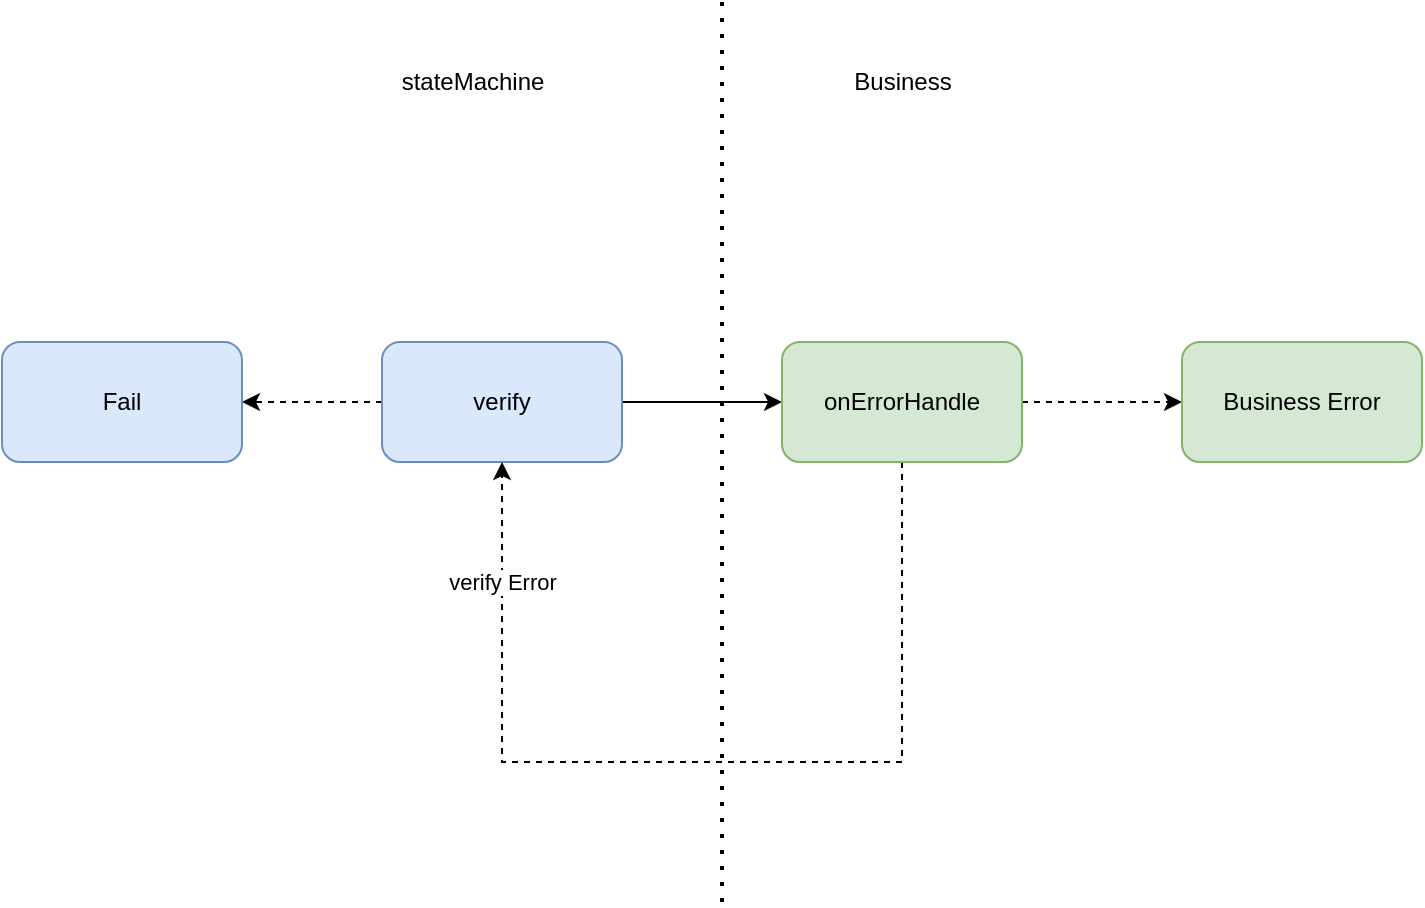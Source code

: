<mxfile version="20.3.7" type="github">
  <diagram id="G2RMsKauwZals-JYO_71" name="第 1 页">
    <mxGraphModel dx="2253" dy="769" grid="1" gridSize="10" guides="1" tooltips="1" connect="1" arrows="1" fold="1" page="1" pageScale="1" pageWidth="827" pageHeight="1169" math="0" shadow="0">
      <root>
        <mxCell id="0" />
        <mxCell id="1" parent="0" />
        <mxCell id="2yfCEyLP9PYmyf_K8r81-3" value="" style="edgeStyle=orthogonalEdgeStyle;rounded=0;orthogonalLoop=1;jettySize=auto;html=1;" edge="1" parent="1" source="2yfCEyLP9PYmyf_K8r81-1" target="2yfCEyLP9PYmyf_K8r81-2">
          <mxGeometry relative="1" as="geometry" />
        </mxCell>
        <mxCell id="2yfCEyLP9PYmyf_K8r81-10" value="" style="edgeStyle=orthogonalEdgeStyle;rounded=0;orthogonalLoop=1;jettySize=auto;html=1;dashed=1;" edge="1" parent="1" source="2yfCEyLP9PYmyf_K8r81-1" target="2yfCEyLP9PYmyf_K8r81-9">
          <mxGeometry relative="1" as="geometry" />
        </mxCell>
        <mxCell id="2yfCEyLP9PYmyf_K8r81-1" value="verify" style="rounded=1;whiteSpace=wrap;html=1;fillColor=#dae8fc;strokeColor=#6c8ebf;" vertex="1" parent="1">
          <mxGeometry x="180" y="180" width="120" height="60" as="geometry" />
        </mxCell>
        <mxCell id="2yfCEyLP9PYmyf_K8r81-7" value="" style="edgeStyle=orthogonalEdgeStyle;rounded=0;orthogonalLoop=1;jettySize=auto;html=1;dashed=1;entryX=0.5;entryY=1;entryDx=0;entryDy=0;" edge="1" parent="1" source="2yfCEyLP9PYmyf_K8r81-2" target="2yfCEyLP9PYmyf_K8r81-1">
          <mxGeometry relative="1" as="geometry">
            <mxPoint x="270" y="370" as="targetPoint" />
            <Array as="points">
              <mxPoint x="440" y="390" />
              <mxPoint x="240" y="390" />
            </Array>
          </mxGeometry>
        </mxCell>
        <mxCell id="2yfCEyLP9PYmyf_K8r81-8" value="verify Error" style="edgeLabel;html=1;align=center;verticalAlign=middle;resizable=0;points=[];" vertex="1" connectable="0" parent="2yfCEyLP9PYmyf_K8r81-7">
          <mxGeometry x="-0.704" y="4" relative="1" as="geometry">
            <mxPoint x="-204" y="-14" as="offset" />
          </mxGeometry>
        </mxCell>
        <mxCell id="2yfCEyLP9PYmyf_K8r81-12" value="" style="edgeStyle=orthogonalEdgeStyle;rounded=0;orthogonalLoop=1;jettySize=auto;html=1;dashed=1;" edge="1" parent="1" source="2yfCEyLP9PYmyf_K8r81-2" target="2yfCEyLP9PYmyf_K8r81-11">
          <mxGeometry relative="1" as="geometry" />
        </mxCell>
        <mxCell id="2yfCEyLP9PYmyf_K8r81-2" value="onErrorHandle" style="whiteSpace=wrap;html=1;rounded=1;fillColor=#d5e8d4;strokeColor=#82b366;" vertex="1" parent="1">
          <mxGeometry x="380" y="180" width="120" height="60" as="geometry" />
        </mxCell>
        <mxCell id="2yfCEyLP9PYmyf_K8r81-4" value="" style="endArrow=none;dashed=1;html=1;dashPattern=1 3;strokeWidth=2;rounded=0;" edge="1" parent="1">
          <mxGeometry width="50" height="50" relative="1" as="geometry">
            <mxPoint x="350" y="460" as="sourcePoint" />
            <mxPoint x="350" y="10" as="targetPoint" />
          </mxGeometry>
        </mxCell>
        <mxCell id="2yfCEyLP9PYmyf_K8r81-5" value="stateMachine" style="text;html=1;align=center;verticalAlign=middle;resizable=0;points=[];autosize=1;strokeColor=none;fillColor=none;" vertex="1" parent="1">
          <mxGeometry x="180" y="35" width="90" height="30" as="geometry" />
        </mxCell>
        <mxCell id="2yfCEyLP9PYmyf_K8r81-9" value="Fail" style="rounded=1;whiteSpace=wrap;html=1;fontFamily=Helvetica;fontSize=12;align=center;strokeColor=#6c8ebf;fillColor=#dae8fc;" vertex="1" parent="1">
          <mxGeometry x="-10" y="180" width="120" height="60" as="geometry" />
        </mxCell>
        <mxCell id="2yfCEyLP9PYmyf_K8r81-11" value="Business Error" style="whiteSpace=wrap;html=1;fillColor=#d5e8d4;strokeColor=#82b366;rounded=1;" vertex="1" parent="1">
          <mxGeometry x="580" y="180" width="120" height="60" as="geometry" />
        </mxCell>
        <mxCell id="2yfCEyLP9PYmyf_K8r81-13" value="Business" style="text;html=1;align=center;verticalAlign=middle;resizable=0;points=[];autosize=1;strokeColor=none;fillColor=none;" vertex="1" parent="1">
          <mxGeometry x="405" y="35" width="70" height="30" as="geometry" />
        </mxCell>
      </root>
    </mxGraphModel>
  </diagram>
</mxfile>
